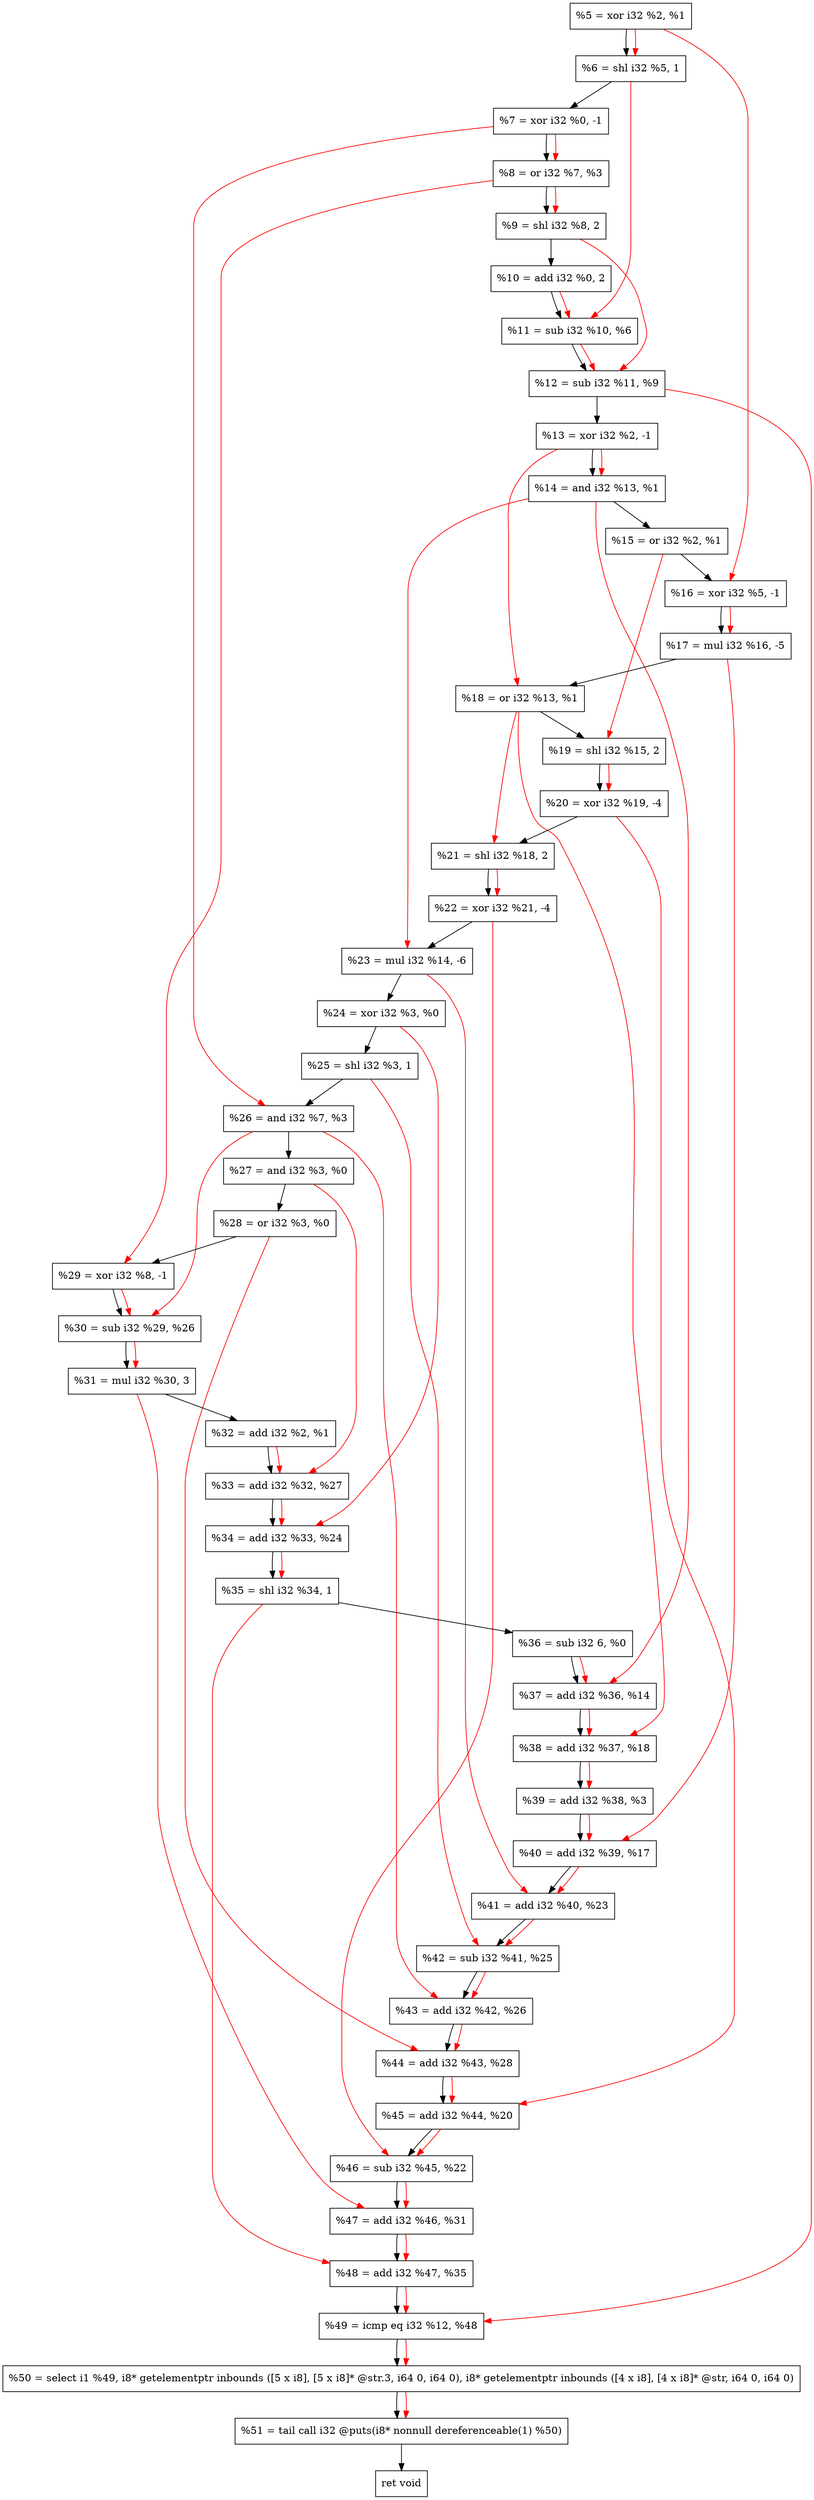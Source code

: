 digraph "DFG for'crackme' function" {
	Node0x2312710[shape=record, label="  %5 = xor i32 %2, %1"];
	Node0x2312d90[shape=record, label="  %6 = shl i32 %5, 1"];
	Node0x2312e30[shape=record, label="  %7 = xor i32 %0, -1"];
	Node0x2312ea0[shape=record, label="  %8 = or i32 %7, %3"];
	Node0x2312f40[shape=record, label="  %9 = shl i32 %8, 2"];
	Node0x2312fb0[shape=record, label="  %10 = add i32 %0, 2"];
	Node0x2313020[shape=record, label="  %11 = sub i32 %10, %6"];
	Node0x2313090[shape=record, label="  %12 = sub i32 %11, %9"];
	Node0x2313100[shape=record, label="  %13 = xor i32 %2, -1"];
	Node0x2313170[shape=record, label="  %14 = and i32 %13, %1"];
	Node0x23131e0[shape=record, label="  %15 = or i32 %2, %1"];
	Node0x2313250[shape=record, label="  %16 = xor i32 %5, -1"];
	Node0x23132f0[shape=record, label="  %17 = mul i32 %16, -5"];
	Node0x2313360[shape=record, label="  %18 = or i32 %13, %1"];
	Node0x23133d0[shape=record, label="  %19 = shl i32 %15, 2"];
	Node0x2313470[shape=record, label="  %20 = xor i32 %19, -4"];
	Node0x23134e0[shape=record, label="  %21 = shl i32 %18, 2"];
	Node0x2313550[shape=record, label="  %22 = xor i32 %21, -4"];
	Node0x23135f0[shape=record, label="  %23 = mul i32 %14, -6"];
	Node0x2313660[shape=record, label="  %24 = xor i32 %3, %0"];
	Node0x23136d0[shape=record, label="  %25 = shl i32 %3, 1"];
	Node0x2313740[shape=record, label="  %26 = and i32 %7, %3"];
	Node0x23137b0[shape=record, label="  %27 = and i32 %3, %0"];
	Node0x2313820[shape=record, label="  %28 = or i32 %3, %0"];
	Node0x2313890[shape=record, label="  %29 = xor i32 %8, -1"];
	Node0x2313900[shape=record, label="  %30 = sub i32 %29, %26"];
	Node0x23139a0[shape=record, label="  %31 = mul i32 %30, 3"];
	Node0x2313a10[shape=record, label="  %32 = add i32 %2, %1"];
	Node0x2313c90[shape=record, label="  %33 = add i32 %32, %27"];
	Node0x2313d00[shape=record, label="  %34 = add i32 %33, %24"];
	Node0x2313d70[shape=record, label="  %35 = shl i32 %34, 1"];
	Node0x2313e10[shape=record, label="  %36 = sub i32 6, %0"];
	Node0x2313e80[shape=record, label="  %37 = add i32 %36, %14"];
	Node0x2313ef0[shape=record, label="  %38 = add i32 %37, %18"];
	Node0x2313f60[shape=record, label="  %39 = add i32 %38, %3"];
	Node0x2313fd0[shape=record, label="  %40 = add i32 %39, %17"];
	Node0x2314040[shape=record, label="  %41 = add i32 %40, %23"];
	Node0x23140b0[shape=record, label="  %42 = sub i32 %41, %25"];
	Node0x2314120[shape=record, label="  %43 = add i32 %42, %26"];
	Node0x2314190[shape=record, label="  %44 = add i32 %43, %28"];
	Node0x2314200[shape=record, label="  %45 = add i32 %44, %20"];
	Node0x2314270[shape=record, label="  %46 = sub i32 %45, %22"];
	Node0x23142e0[shape=record, label="  %47 = add i32 %46, %31"];
	Node0x2314350[shape=record, label="  %48 = add i32 %47, %35"];
	Node0x23143c0[shape=record, label="  %49 = icmp eq i32 %12, %48"];
	Node0x22b3268[shape=record, label="  %50 = select i1 %49, i8* getelementptr inbounds ([5 x i8], [5 x i8]* @str.3, i64 0, i64 0), i8* getelementptr inbounds ([4 x i8], [4 x i8]* @str, i64 0, i64 0)"];
	Node0x2314860[shape=record, label="  %51 = tail call i32 @puts(i8* nonnull dereferenceable(1) %50)"];
	Node0x23148b0[shape=record, label="  ret void"];
	Node0x2312710 -> Node0x2312d90;
	Node0x2312d90 -> Node0x2312e30;
	Node0x2312e30 -> Node0x2312ea0;
	Node0x2312ea0 -> Node0x2312f40;
	Node0x2312f40 -> Node0x2312fb0;
	Node0x2312fb0 -> Node0x2313020;
	Node0x2313020 -> Node0x2313090;
	Node0x2313090 -> Node0x2313100;
	Node0x2313100 -> Node0x2313170;
	Node0x2313170 -> Node0x23131e0;
	Node0x23131e0 -> Node0x2313250;
	Node0x2313250 -> Node0x23132f0;
	Node0x23132f0 -> Node0x2313360;
	Node0x2313360 -> Node0x23133d0;
	Node0x23133d0 -> Node0x2313470;
	Node0x2313470 -> Node0x23134e0;
	Node0x23134e0 -> Node0x2313550;
	Node0x2313550 -> Node0x23135f0;
	Node0x23135f0 -> Node0x2313660;
	Node0x2313660 -> Node0x23136d0;
	Node0x23136d0 -> Node0x2313740;
	Node0x2313740 -> Node0x23137b0;
	Node0x23137b0 -> Node0x2313820;
	Node0x2313820 -> Node0x2313890;
	Node0x2313890 -> Node0x2313900;
	Node0x2313900 -> Node0x23139a0;
	Node0x23139a0 -> Node0x2313a10;
	Node0x2313a10 -> Node0x2313c90;
	Node0x2313c90 -> Node0x2313d00;
	Node0x2313d00 -> Node0x2313d70;
	Node0x2313d70 -> Node0x2313e10;
	Node0x2313e10 -> Node0x2313e80;
	Node0x2313e80 -> Node0x2313ef0;
	Node0x2313ef0 -> Node0x2313f60;
	Node0x2313f60 -> Node0x2313fd0;
	Node0x2313fd0 -> Node0x2314040;
	Node0x2314040 -> Node0x23140b0;
	Node0x23140b0 -> Node0x2314120;
	Node0x2314120 -> Node0x2314190;
	Node0x2314190 -> Node0x2314200;
	Node0x2314200 -> Node0x2314270;
	Node0x2314270 -> Node0x23142e0;
	Node0x23142e0 -> Node0x2314350;
	Node0x2314350 -> Node0x23143c0;
	Node0x23143c0 -> Node0x22b3268;
	Node0x22b3268 -> Node0x2314860;
	Node0x2314860 -> Node0x23148b0;
edge [color=red]
	Node0x2312710 -> Node0x2312d90;
	Node0x2312e30 -> Node0x2312ea0;
	Node0x2312ea0 -> Node0x2312f40;
	Node0x2312fb0 -> Node0x2313020;
	Node0x2312d90 -> Node0x2313020;
	Node0x2313020 -> Node0x2313090;
	Node0x2312f40 -> Node0x2313090;
	Node0x2313100 -> Node0x2313170;
	Node0x2312710 -> Node0x2313250;
	Node0x2313250 -> Node0x23132f0;
	Node0x2313100 -> Node0x2313360;
	Node0x23131e0 -> Node0x23133d0;
	Node0x23133d0 -> Node0x2313470;
	Node0x2313360 -> Node0x23134e0;
	Node0x23134e0 -> Node0x2313550;
	Node0x2313170 -> Node0x23135f0;
	Node0x2312e30 -> Node0x2313740;
	Node0x2312ea0 -> Node0x2313890;
	Node0x2313890 -> Node0x2313900;
	Node0x2313740 -> Node0x2313900;
	Node0x2313900 -> Node0x23139a0;
	Node0x2313a10 -> Node0x2313c90;
	Node0x23137b0 -> Node0x2313c90;
	Node0x2313c90 -> Node0x2313d00;
	Node0x2313660 -> Node0x2313d00;
	Node0x2313d00 -> Node0x2313d70;
	Node0x2313e10 -> Node0x2313e80;
	Node0x2313170 -> Node0x2313e80;
	Node0x2313e80 -> Node0x2313ef0;
	Node0x2313360 -> Node0x2313ef0;
	Node0x2313ef0 -> Node0x2313f60;
	Node0x2313f60 -> Node0x2313fd0;
	Node0x23132f0 -> Node0x2313fd0;
	Node0x2313fd0 -> Node0x2314040;
	Node0x23135f0 -> Node0x2314040;
	Node0x2314040 -> Node0x23140b0;
	Node0x23136d0 -> Node0x23140b0;
	Node0x23140b0 -> Node0x2314120;
	Node0x2313740 -> Node0x2314120;
	Node0x2314120 -> Node0x2314190;
	Node0x2313820 -> Node0x2314190;
	Node0x2314190 -> Node0x2314200;
	Node0x2313470 -> Node0x2314200;
	Node0x2314200 -> Node0x2314270;
	Node0x2313550 -> Node0x2314270;
	Node0x2314270 -> Node0x23142e0;
	Node0x23139a0 -> Node0x23142e0;
	Node0x23142e0 -> Node0x2314350;
	Node0x2313d70 -> Node0x2314350;
	Node0x2313090 -> Node0x23143c0;
	Node0x2314350 -> Node0x23143c0;
	Node0x23143c0 -> Node0x22b3268;
	Node0x22b3268 -> Node0x2314860;
}
